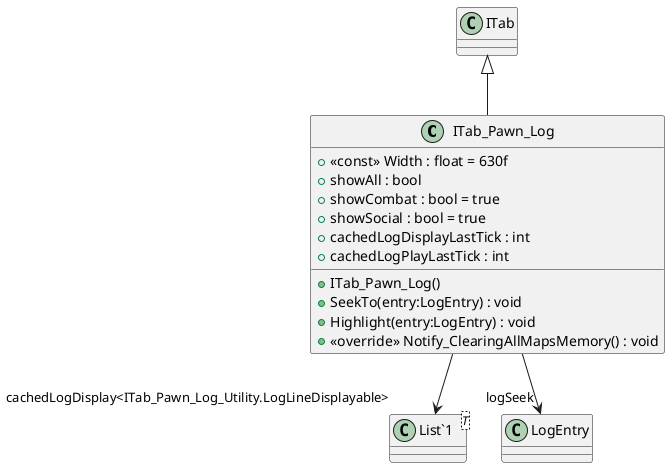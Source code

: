 @startuml
class ITab_Pawn_Log {
    + <<const>> Width : float = 630f
    + showAll : bool
    + showCombat : bool = true
    + showSocial : bool = true
    + cachedLogDisplayLastTick : int
    + cachedLogPlayLastTick : int
    + ITab_Pawn_Log()
    + SeekTo(entry:LogEntry) : void
    + Highlight(entry:LogEntry) : void
    + <<override>> Notify_ClearingAllMapsMemory() : void
}
class "List`1"<T> {
}
ITab <|-- ITab_Pawn_Log
ITab_Pawn_Log --> "logSeek" LogEntry
ITab_Pawn_Log --> "cachedLogDisplay<ITab_Pawn_Log_Utility.LogLineDisplayable>" "List`1"
@enduml
